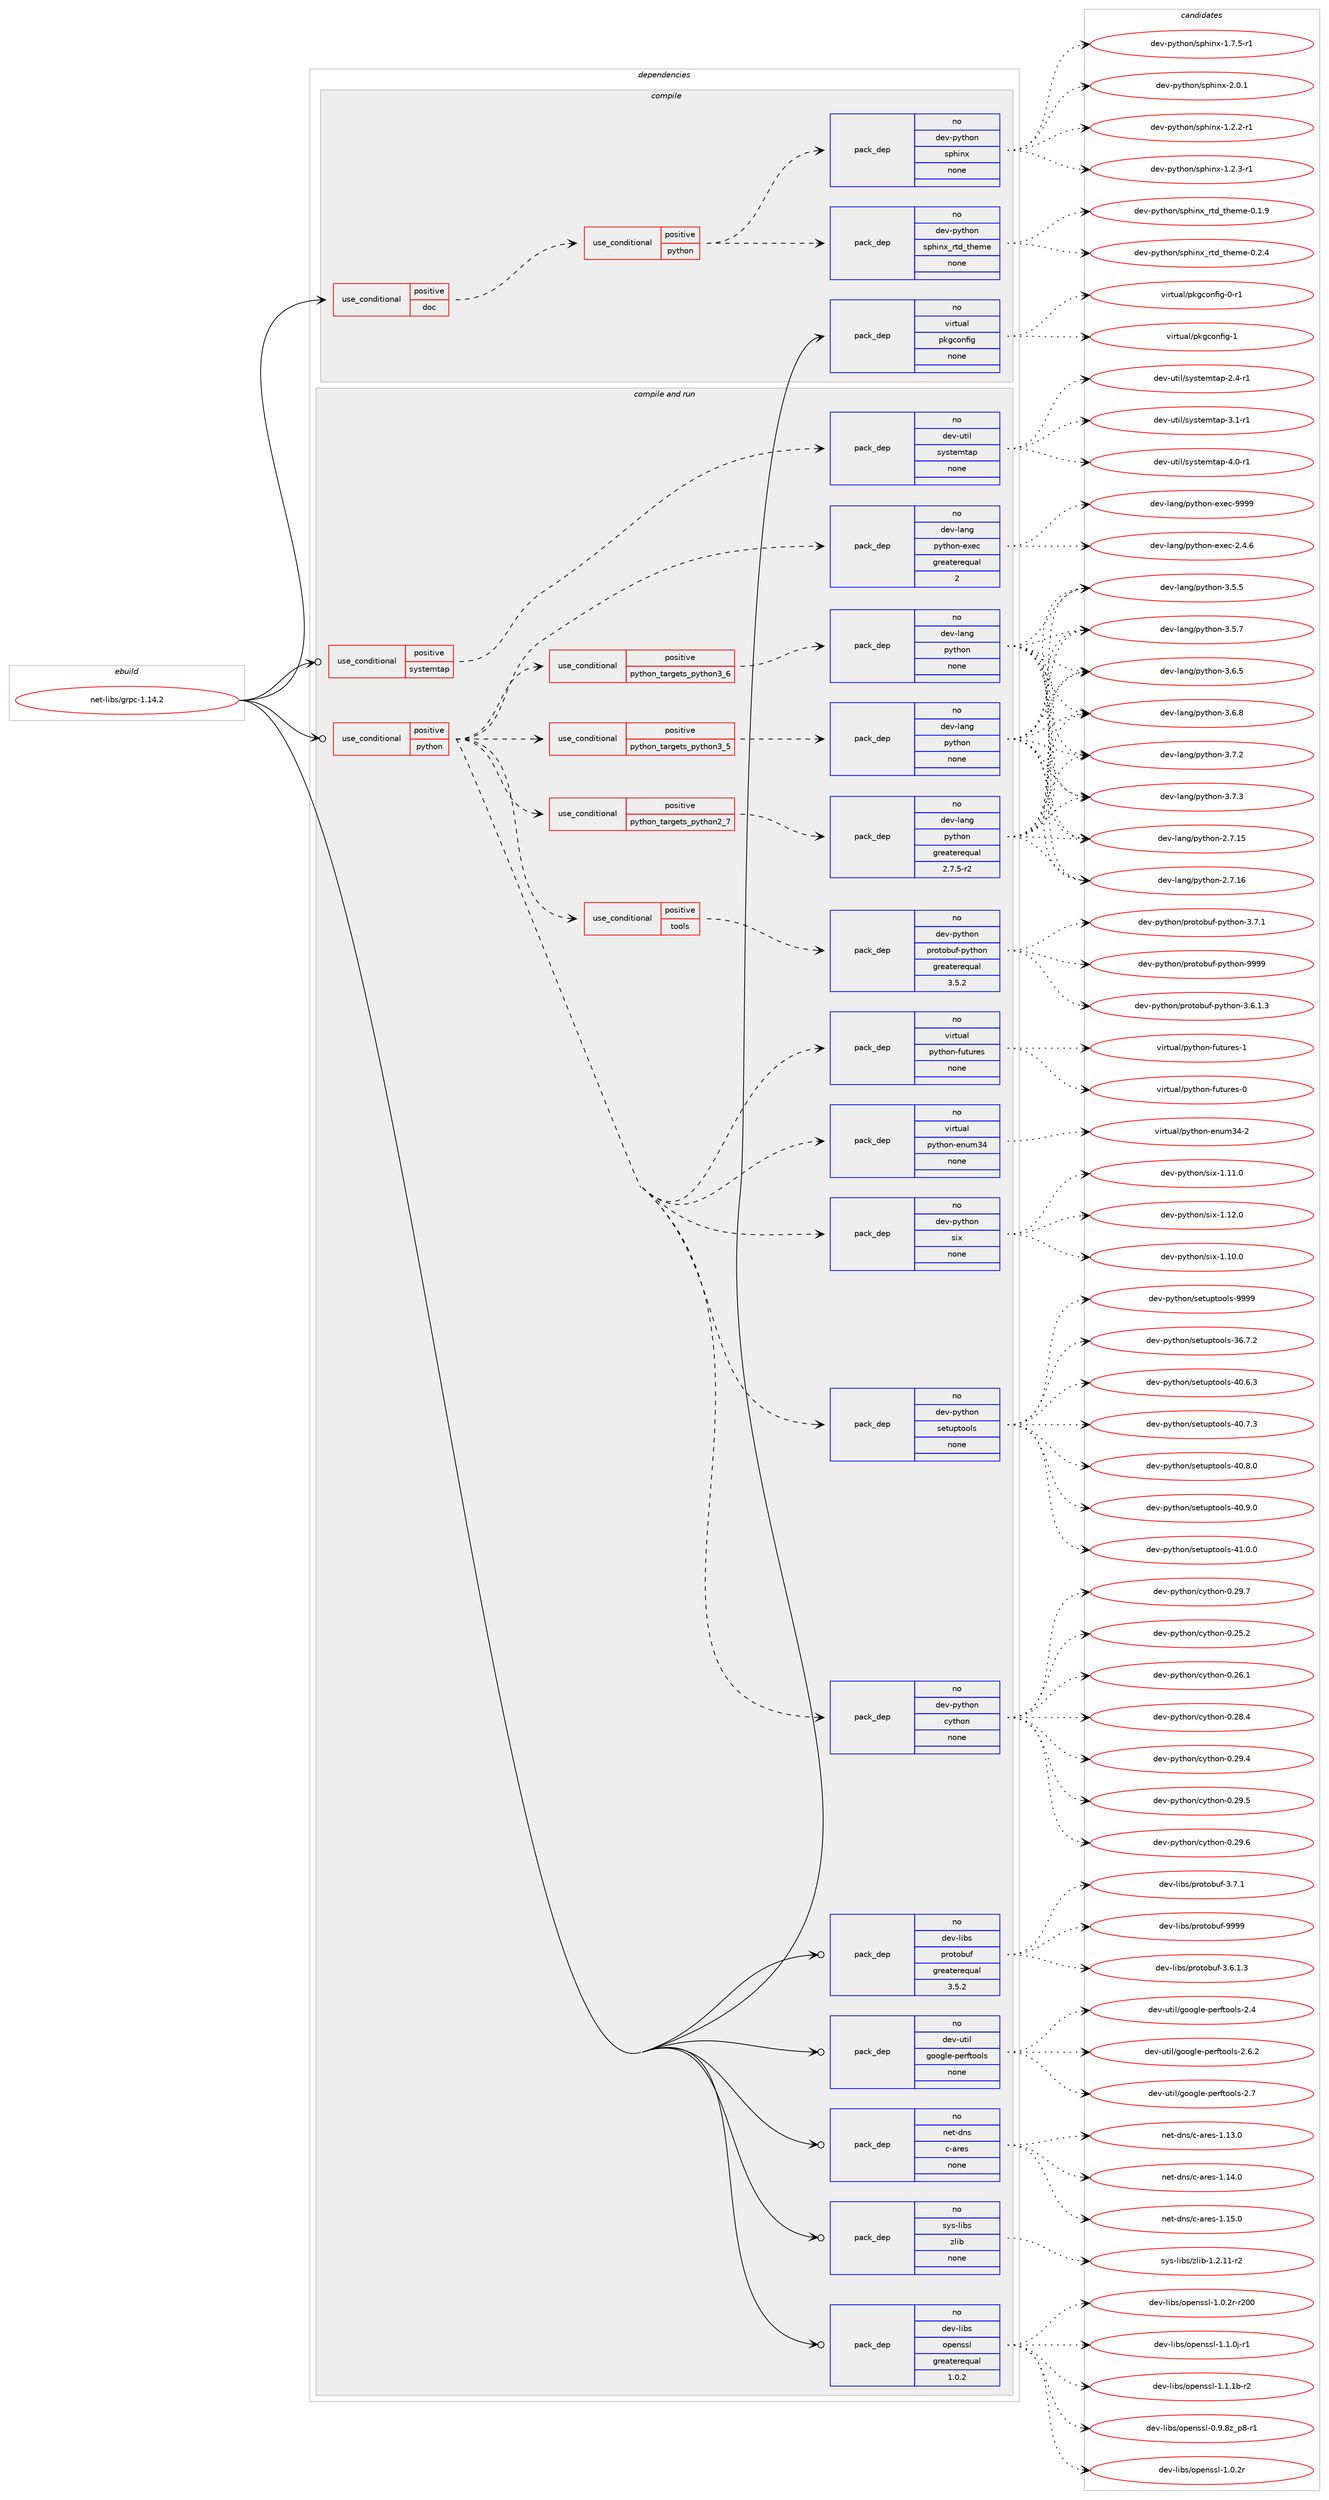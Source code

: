 digraph prolog {

# *************
# Graph options
# *************

newrank=true;
concentrate=true;
compound=true;
graph [rankdir=LR,fontname=Helvetica,fontsize=10,ranksep=1.5];#, ranksep=2.5, nodesep=0.2];
edge  [arrowhead=vee];
node  [fontname=Helvetica,fontsize=10];

# **********
# The ebuild
# **********

subgraph cluster_leftcol {
color=gray;
rank=same;
label=<<i>ebuild</i>>;
id [label="net-libs/grpc-1.14.2", color=red, width=4, href="../net-libs/grpc-1.14.2.svg"];
}

# ****************
# The dependencies
# ****************

subgraph cluster_midcol {
color=gray;
label=<<i>dependencies</i>>;
subgraph cluster_compile {
fillcolor="#eeeeee";
style=filled;
label=<<i>compile</i>>;
subgraph cond522 {
dependency2325 [label=<<TABLE BORDER="0" CELLBORDER="1" CELLSPACING="0" CELLPADDING="4"><TR><TD ROWSPAN="3" CELLPADDING="10">use_conditional</TD></TR><TR><TD>positive</TD></TR><TR><TD>doc</TD></TR></TABLE>>, shape=none, color=red];
subgraph cond523 {
dependency2326 [label=<<TABLE BORDER="0" CELLBORDER="1" CELLSPACING="0" CELLPADDING="4"><TR><TD ROWSPAN="3" CELLPADDING="10">use_conditional</TD></TR><TR><TD>positive</TD></TR><TR><TD>python</TD></TR></TABLE>>, shape=none, color=red];
subgraph pack1765 {
dependency2327 [label=<<TABLE BORDER="0" CELLBORDER="1" CELLSPACING="0" CELLPADDING="4" WIDTH="220"><TR><TD ROWSPAN="6" CELLPADDING="30">pack_dep</TD></TR><TR><TD WIDTH="110">no</TD></TR><TR><TD>dev-python</TD></TR><TR><TD>sphinx</TD></TR><TR><TD>none</TD></TR><TR><TD></TD></TR></TABLE>>, shape=none, color=blue];
}
dependency2326:e -> dependency2327:w [weight=20,style="dashed",arrowhead="vee"];
subgraph pack1766 {
dependency2328 [label=<<TABLE BORDER="0" CELLBORDER="1" CELLSPACING="0" CELLPADDING="4" WIDTH="220"><TR><TD ROWSPAN="6" CELLPADDING="30">pack_dep</TD></TR><TR><TD WIDTH="110">no</TD></TR><TR><TD>dev-python</TD></TR><TR><TD>sphinx_rtd_theme</TD></TR><TR><TD>none</TD></TR><TR><TD></TD></TR></TABLE>>, shape=none, color=blue];
}
dependency2326:e -> dependency2328:w [weight=20,style="dashed",arrowhead="vee"];
}
dependency2325:e -> dependency2326:w [weight=20,style="dashed",arrowhead="vee"];
}
id:e -> dependency2325:w [weight=20,style="solid",arrowhead="vee"];
subgraph pack1767 {
dependency2329 [label=<<TABLE BORDER="0" CELLBORDER="1" CELLSPACING="0" CELLPADDING="4" WIDTH="220"><TR><TD ROWSPAN="6" CELLPADDING="30">pack_dep</TD></TR><TR><TD WIDTH="110">no</TD></TR><TR><TD>virtual</TD></TR><TR><TD>pkgconfig</TD></TR><TR><TD>none</TD></TR><TR><TD></TD></TR></TABLE>>, shape=none, color=blue];
}
id:e -> dependency2329:w [weight=20,style="solid",arrowhead="vee"];
}
subgraph cluster_compileandrun {
fillcolor="#eeeeee";
style=filled;
label=<<i>compile and run</i>>;
subgraph cond524 {
dependency2330 [label=<<TABLE BORDER="0" CELLBORDER="1" CELLSPACING="0" CELLPADDING="4"><TR><TD ROWSPAN="3" CELLPADDING="10">use_conditional</TD></TR><TR><TD>positive</TD></TR><TR><TD>python</TD></TR></TABLE>>, shape=none, color=red];
subgraph cond525 {
dependency2331 [label=<<TABLE BORDER="0" CELLBORDER="1" CELLSPACING="0" CELLPADDING="4"><TR><TD ROWSPAN="3" CELLPADDING="10">use_conditional</TD></TR><TR><TD>positive</TD></TR><TR><TD>python_targets_python2_7</TD></TR></TABLE>>, shape=none, color=red];
subgraph pack1768 {
dependency2332 [label=<<TABLE BORDER="0" CELLBORDER="1" CELLSPACING="0" CELLPADDING="4" WIDTH="220"><TR><TD ROWSPAN="6" CELLPADDING="30">pack_dep</TD></TR><TR><TD WIDTH="110">no</TD></TR><TR><TD>dev-lang</TD></TR><TR><TD>python</TD></TR><TR><TD>greaterequal</TD></TR><TR><TD>2.7.5-r2</TD></TR></TABLE>>, shape=none, color=blue];
}
dependency2331:e -> dependency2332:w [weight=20,style="dashed",arrowhead="vee"];
}
dependency2330:e -> dependency2331:w [weight=20,style="dashed",arrowhead="vee"];
subgraph cond526 {
dependency2333 [label=<<TABLE BORDER="0" CELLBORDER="1" CELLSPACING="0" CELLPADDING="4"><TR><TD ROWSPAN="3" CELLPADDING="10">use_conditional</TD></TR><TR><TD>positive</TD></TR><TR><TD>python_targets_python3_5</TD></TR></TABLE>>, shape=none, color=red];
subgraph pack1769 {
dependency2334 [label=<<TABLE BORDER="0" CELLBORDER="1" CELLSPACING="0" CELLPADDING="4" WIDTH="220"><TR><TD ROWSPAN="6" CELLPADDING="30">pack_dep</TD></TR><TR><TD WIDTH="110">no</TD></TR><TR><TD>dev-lang</TD></TR><TR><TD>python</TD></TR><TR><TD>none</TD></TR><TR><TD></TD></TR></TABLE>>, shape=none, color=blue];
}
dependency2333:e -> dependency2334:w [weight=20,style="dashed",arrowhead="vee"];
}
dependency2330:e -> dependency2333:w [weight=20,style="dashed",arrowhead="vee"];
subgraph cond527 {
dependency2335 [label=<<TABLE BORDER="0" CELLBORDER="1" CELLSPACING="0" CELLPADDING="4"><TR><TD ROWSPAN="3" CELLPADDING="10">use_conditional</TD></TR><TR><TD>positive</TD></TR><TR><TD>python_targets_python3_6</TD></TR></TABLE>>, shape=none, color=red];
subgraph pack1770 {
dependency2336 [label=<<TABLE BORDER="0" CELLBORDER="1" CELLSPACING="0" CELLPADDING="4" WIDTH="220"><TR><TD ROWSPAN="6" CELLPADDING="30">pack_dep</TD></TR><TR><TD WIDTH="110">no</TD></TR><TR><TD>dev-lang</TD></TR><TR><TD>python</TD></TR><TR><TD>none</TD></TR><TR><TD></TD></TR></TABLE>>, shape=none, color=blue];
}
dependency2335:e -> dependency2336:w [weight=20,style="dashed",arrowhead="vee"];
}
dependency2330:e -> dependency2335:w [weight=20,style="dashed",arrowhead="vee"];
subgraph pack1771 {
dependency2337 [label=<<TABLE BORDER="0" CELLBORDER="1" CELLSPACING="0" CELLPADDING="4" WIDTH="220"><TR><TD ROWSPAN="6" CELLPADDING="30">pack_dep</TD></TR><TR><TD WIDTH="110">no</TD></TR><TR><TD>dev-lang</TD></TR><TR><TD>python-exec</TD></TR><TR><TD>greaterequal</TD></TR><TR><TD>2</TD></TR></TABLE>>, shape=none, color=blue];
}
dependency2330:e -> dependency2337:w [weight=20,style="dashed",arrowhead="vee"];
subgraph pack1772 {
dependency2338 [label=<<TABLE BORDER="0" CELLBORDER="1" CELLSPACING="0" CELLPADDING="4" WIDTH="220"><TR><TD ROWSPAN="6" CELLPADDING="30">pack_dep</TD></TR><TR><TD WIDTH="110">no</TD></TR><TR><TD>dev-python</TD></TR><TR><TD>cython</TD></TR><TR><TD>none</TD></TR><TR><TD></TD></TR></TABLE>>, shape=none, color=blue];
}
dependency2330:e -> dependency2338:w [weight=20,style="dashed",arrowhead="vee"];
subgraph pack1773 {
dependency2339 [label=<<TABLE BORDER="0" CELLBORDER="1" CELLSPACING="0" CELLPADDING="4" WIDTH="220"><TR><TD ROWSPAN="6" CELLPADDING="30">pack_dep</TD></TR><TR><TD WIDTH="110">no</TD></TR><TR><TD>dev-python</TD></TR><TR><TD>setuptools</TD></TR><TR><TD>none</TD></TR><TR><TD></TD></TR></TABLE>>, shape=none, color=blue];
}
dependency2330:e -> dependency2339:w [weight=20,style="dashed",arrowhead="vee"];
subgraph pack1774 {
dependency2340 [label=<<TABLE BORDER="0" CELLBORDER="1" CELLSPACING="0" CELLPADDING="4" WIDTH="220"><TR><TD ROWSPAN="6" CELLPADDING="30">pack_dep</TD></TR><TR><TD WIDTH="110">no</TD></TR><TR><TD>dev-python</TD></TR><TR><TD>six</TD></TR><TR><TD>none</TD></TR><TR><TD></TD></TR></TABLE>>, shape=none, color=blue];
}
dependency2330:e -> dependency2340:w [weight=20,style="dashed",arrowhead="vee"];
subgraph pack1775 {
dependency2341 [label=<<TABLE BORDER="0" CELLBORDER="1" CELLSPACING="0" CELLPADDING="4" WIDTH="220"><TR><TD ROWSPAN="6" CELLPADDING="30">pack_dep</TD></TR><TR><TD WIDTH="110">no</TD></TR><TR><TD>virtual</TD></TR><TR><TD>python-enum34</TD></TR><TR><TD>none</TD></TR><TR><TD></TD></TR></TABLE>>, shape=none, color=blue];
}
dependency2330:e -> dependency2341:w [weight=20,style="dashed",arrowhead="vee"];
subgraph pack1776 {
dependency2342 [label=<<TABLE BORDER="0" CELLBORDER="1" CELLSPACING="0" CELLPADDING="4" WIDTH="220"><TR><TD ROWSPAN="6" CELLPADDING="30">pack_dep</TD></TR><TR><TD WIDTH="110">no</TD></TR><TR><TD>virtual</TD></TR><TR><TD>python-futures</TD></TR><TR><TD>none</TD></TR><TR><TD></TD></TR></TABLE>>, shape=none, color=blue];
}
dependency2330:e -> dependency2342:w [weight=20,style="dashed",arrowhead="vee"];
subgraph cond528 {
dependency2343 [label=<<TABLE BORDER="0" CELLBORDER="1" CELLSPACING="0" CELLPADDING="4"><TR><TD ROWSPAN="3" CELLPADDING="10">use_conditional</TD></TR><TR><TD>positive</TD></TR><TR><TD>tools</TD></TR></TABLE>>, shape=none, color=red];
subgraph pack1777 {
dependency2344 [label=<<TABLE BORDER="0" CELLBORDER="1" CELLSPACING="0" CELLPADDING="4" WIDTH="220"><TR><TD ROWSPAN="6" CELLPADDING="30">pack_dep</TD></TR><TR><TD WIDTH="110">no</TD></TR><TR><TD>dev-python</TD></TR><TR><TD>protobuf-python</TD></TR><TR><TD>greaterequal</TD></TR><TR><TD>3.5.2</TD></TR></TABLE>>, shape=none, color=blue];
}
dependency2343:e -> dependency2344:w [weight=20,style="dashed",arrowhead="vee"];
}
dependency2330:e -> dependency2343:w [weight=20,style="dashed",arrowhead="vee"];
}
id:e -> dependency2330:w [weight=20,style="solid",arrowhead="odotvee"];
subgraph cond529 {
dependency2345 [label=<<TABLE BORDER="0" CELLBORDER="1" CELLSPACING="0" CELLPADDING="4"><TR><TD ROWSPAN="3" CELLPADDING="10">use_conditional</TD></TR><TR><TD>positive</TD></TR><TR><TD>systemtap</TD></TR></TABLE>>, shape=none, color=red];
subgraph pack1778 {
dependency2346 [label=<<TABLE BORDER="0" CELLBORDER="1" CELLSPACING="0" CELLPADDING="4" WIDTH="220"><TR><TD ROWSPAN="6" CELLPADDING="30">pack_dep</TD></TR><TR><TD WIDTH="110">no</TD></TR><TR><TD>dev-util</TD></TR><TR><TD>systemtap</TD></TR><TR><TD>none</TD></TR><TR><TD></TD></TR></TABLE>>, shape=none, color=blue];
}
dependency2345:e -> dependency2346:w [weight=20,style="dashed",arrowhead="vee"];
}
id:e -> dependency2345:w [weight=20,style="solid",arrowhead="odotvee"];
subgraph pack1779 {
dependency2347 [label=<<TABLE BORDER="0" CELLBORDER="1" CELLSPACING="0" CELLPADDING="4" WIDTH="220"><TR><TD ROWSPAN="6" CELLPADDING="30">pack_dep</TD></TR><TR><TD WIDTH="110">no</TD></TR><TR><TD>dev-libs</TD></TR><TR><TD>openssl</TD></TR><TR><TD>greaterequal</TD></TR><TR><TD>1.0.2</TD></TR></TABLE>>, shape=none, color=blue];
}
id:e -> dependency2347:w [weight=20,style="solid",arrowhead="odotvee"];
subgraph pack1780 {
dependency2348 [label=<<TABLE BORDER="0" CELLBORDER="1" CELLSPACING="0" CELLPADDING="4" WIDTH="220"><TR><TD ROWSPAN="6" CELLPADDING="30">pack_dep</TD></TR><TR><TD WIDTH="110">no</TD></TR><TR><TD>dev-libs</TD></TR><TR><TD>protobuf</TD></TR><TR><TD>greaterequal</TD></TR><TR><TD>3.5.2</TD></TR></TABLE>>, shape=none, color=blue];
}
id:e -> dependency2348:w [weight=20,style="solid",arrowhead="odotvee"];
subgraph pack1781 {
dependency2349 [label=<<TABLE BORDER="0" CELLBORDER="1" CELLSPACING="0" CELLPADDING="4" WIDTH="220"><TR><TD ROWSPAN="6" CELLPADDING="30">pack_dep</TD></TR><TR><TD WIDTH="110">no</TD></TR><TR><TD>dev-util</TD></TR><TR><TD>google-perftools</TD></TR><TR><TD>none</TD></TR><TR><TD></TD></TR></TABLE>>, shape=none, color=blue];
}
id:e -> dependency2349:w [weight=20,style="solid",arrowhead="odotvee"];
subgraph pack1782 {
dependency2350 [label=<<TABLE BORDER="0" CELLBORDER="1" CELLSPACING="0" CELLPADDING="4" WIDTH="220"><TR><TD ROWSPAN="6" CELLPADDING="30">pack_dep</TD></TR><TR><TD WIDTH="110">no</TD></TR><TR><TD>net-dns</TD></TR><TR><TD>c-ares</TD></TR><TR><TD>none</TD></TR><TR><TD></TD></TR></TABLE>>, shape=none, color=blue];
}
id:e -> dependency2350:w [weight=20,style="solid",arrowhead="odotvee"];
subgraph pack1783 {
dependency2351 [label=<<TABLE BORDER="0" CELLBORDER="1" CELLSPACING="0" CELLPADDING="4" WIDTH="220"><TR><TD ROWSPAN="6" CELLPADDING="30">pack_dep</TD></TR><TR><TD WIDTH="110">no</TD></TR><TR><TD>sys-libs</TD></TR><TR><TD>zlib</TD></TR><TR><TD>none</TD></TR><TR><TD></TD></TR></TABLE>>, shape=none, color=blue];
}
id:e -> dependency2351:w [weight=20,style="solid",arrowhead="odotvee"];
}
subgraph cluster_run {
fillcolor="#eeeeee";
style=filled;
label=<<i>run</i>>;
}
}

# **************
# The candidates
# **************

subgraph cluster_choices {
rank=same;
color=gray;
label=<<i>candidates</i>>;

subgraph choice1765 {
color=black;
nodesep=1;
choice10010111845112121116104111110471151121041051101204549465046504511449 [label="dev-python/sphinx-1.2.2-r1", color=red, width=4,href="../dev-python/sphinx-1.2.2-r1.svg"];
choice10010111845112121116104111110471151121041051101204549465046514511449 [label="dev-python/sphinx-1.2.3-r1", color=red, width=4,href="../dev-python/sphinx-1.2.3-r1.svg"];
choice10010111845112121116104111110471151121041051101204549465546534511449 [label="dev-python/sphinx-1.7.5-r1", color=red, width=4,href="../dev-python/sphinx-1.7.5-r1.svg"];
choice1001011184511212111610411111047115112104105110120455046484649 [label="dev-python/sphinx-2.0.1", color=red, width=4,href="../dev-python/sphinx-2.0.1.svg"];
dependency2327:e -> choice10010111845112121116104111110471151121041051101204549465046504511449:w [style=dotted,weight="100"];
dependency2327:e -> choice10010111845112121116104111110471151121041051101204549465046514511449:w [style=dotted,weight="100"];
dependency2327:e -> choice10010111845112121116104111110471151121041051101204549465546534511449:w [style=dotted,weight="100"];
dependency2327:e -> choice1001011184511212111610411111047115112104105110120455046484649:w [style=dotted,weight="100"];
}
subgraph choice1766 {
color=black;
nodesep=1;
choice10010111845112121116104111110471151121041051101209511411610095116104101109101454846494657 [label="dev-python/sphinx_rtd_theme-0.1.9", color=red, width=4,href="../dev-python/sphinx_rtd_theme-0.1.9.svg"];
choice10010111845112121116104111110471151121041051101209511411610095116104101109101454846504652 [label="dev-python/sphinx_rtd_theme-0.2.4", color=red, width=4,href="../dev-python/sphinx_rtd_theme-0.2.4.svg"];
dependency2328:e -> choice10010111845112121116104111110471151121041051101209511411610095116104101109101454846494657:w [style=dotted,weight="100"];
dependency2328:e -> choice10010111845112121116104111110471151121041051101209511411610095116104101109101454846504652:w [style=dotted,weight="100"];
}
subgraph choice1767 {
color=black;
nodesep=1;
choice11810511411611797108471121071039911111010210510345484511449 [label="virtual/pkgconfig-0-r1", color=red, width=4,href="../virtual/pkgconfig-0-r1.svg"];
choice1181051141161179710847112107103991111101021051034549 [label="virtual/pkgconfig-1", color=red, width=4,href="../virtual/pkgconfig-1.svg"];
dependency2329:e -> choice11810511411611797108471121071039911111010210510345484511449:w [style=dotted,weight="100"];
dependency2329:e -> choice1181051141161179710847112107103991111101021051034549:w [style=dotted,weight="100"];
}
subgraph choice1768 {
color=black;
nodesep=1;
choice10010111845108971101034711212111610411111045504655464953 [label="dev-lang/python-2.7.15", color=red, width=4,href="../dev-lang/python-2.7.15.svg"];
choice10010111845108971101034711212111610411111045504655464954 [label="dev-lang/python-2.7.16", color=red, width=4,href="../dev-lang/python-2.7.16.svg"];
choice100101118451089711010347112121116104111110455146534653 [label="dev-lang/python-3.5.5", color=red, width=4,href="../dev-lang/python-3.5.5.svg"];
choice100101118451089711010347112121116104111110455146534655 [label="dev-lang/python-3.5.7", color=red, width=4,href="../dev-lang/python-3.5.7.svg"];
choice100101118451089711010347112121116104111110455146544653 [label="dev-lang/python-3.6.5", color=red, width=4,href="../dev-lang/python-3.6.5.svg"];
choice100101118451089711010347112121116104111110455146544656 [label="dev-lang/python-3.6.8", color=red, width=4,href="../dev-lang/python-3.6.8.svg"];
choice100101118451089711010347112121116104111110455146554650 [label="dev-lang/python-3.7.2", color=red, width=4,href="../dev-lang/python-3.7.2.svg"];
choice100101118451089711010347112121116104111110455146554651 [label="dev-lang/python-3.7.3", color=red, width=4,href="../dev-lang/python-3.7.3.svg"];
dependency2332:e -> choice10010111845108971101034711212111610411111045504655464953:w [style=dotted,weight="100"];
dependency2332:e -> choice10010111845108971101034711212111610411111045504655464954:w [style=dotted,weight="100"];
dependency2332:e -> choice100101118451089711010347112121116104111110455146534653:w [style=dotted,weight="100"];
dependency2332:e -> choice100101118451089711010347112121116104111110455146534655:w [style=dotted,weight="100"];
dependency2332:e -> choice100101118451089711010347112121116104111110455146544653:w [style=dotted,weight="100"];
dependency2332:e -> choice100101118451089711010347112121116104111110455146544656:w [style=dotted,weight="100"];
dependency2332:e -> choice100101118451089711010347112121116104111110455146554650:w [style=dotted,weight="100"];
dependency2332:e -> choice100101118451089711010347112121116104111110455146554651:w [style=dotted,weight="100"];
}
subgraph choice1769 {
color=black;
nodesep=1;
choice10010111845108971101034711212111610411111045504655464953 [label="dev-lang/python-2.7.15", color=red, width=4,href="../dev-lang/python-2.7.15.svg"];
choice10010111845108971101034711212111610411111045504655464954 [label="dev-lang/python-2.7.16", color=red, width=4,href="../dev-lang/python-2.7.16.svg"];
choice100101118451089711010347112121116104111110455146534653 [label="dev-lang/python-3.5.5", color=red, width=4,href="../dev-lang/python-3.5.5.svg"];
choice100101118451089711010347112121116104111110455146534655 [label="dev-lang/python-3.5.7", color=red, width=4,href="../dev-lang/python-3.5.7.svg"];
choice100101118451089711010347112121116104111110455146544653 [label="dev-lang/python-3.6.5", color=red, width=4,href="../dev-lang/python-3.6.5.svg"];
choice100101118451089711010347112121116104111110455146544656 [label="dev-lang/python-3.6.8", color=red, width=4,href="../dev-lang/python-3.6.8.svg"];
choice100101118451089711010347112121116104111110455146554650 [label="dev-lang/python-3.7.2", color=red, width=4,href="../dev-lang/python-3.7.2.svg"];
choice100101118451089711010347112121116104111110455146554651 [label="dev-lang/python-3.7.3", color=red, width=4,href="../dev-lang/python-3.7.3.svg"];
dependency2334:e -> choice10010111845108971101034711212111610411111045504655464953:w [style=dotted,weight="100"];
dependency2334:e -> choice10010111845108971101034711212111610411111045504655464954:w [style=dotted,weight="100"];
dependency2334:e -> choice100101118451089711010347112121116104111110455146534653:w [style=dotted,weight="100"];
dependency2334:e -> choice100101118451089711010347112121116104111110455146534655:w [style=dotted,weight="100"];
dependency2334:e -> choice100101118451089711010347112121116104111110455146544653:w [style=dotted,weight="100"];
dependency2334:e -> choice100101118451089711010347112121116104111110455146544656:w [style=dotted,weight="100"];
dependency2334:e -> choice100101118451089711010347112121116104111110455146554650:w [style=dotted,weight="100"];
dependency2334:e -> choice100101118451089711010347112121116104111110455146554651:w [style=dotted,weight="100"];
}
subgraph choice1770 {
color=black;
nodesep=1;
choice10010111845108971101034711212111610411111045504655464953 [label="dev-lang/python-2.7.15", color=red, width=4,href="../dev-lang/python-2.7.15.svg"];
choice10010111845108971101034711212111610411111045504655464954 [label="dev-lang/python-2.7.16", color=red, width=4,href="../dev-lang/python-2.7.16.svg"];
choice100101118451089711010347112121116104111110455146534653 [label="dev-lang/python-3.5.5", color=red, width=4,href="../dev-lang/python-3.5.5.svg"];
choice100101118451089711010347112121116104111110455146534655 [label="dev-lang/python-3.5.7", color=red, width=4,href="../dev-lang/python-3.5.7.svg"];
choice100101118451089711010347112121116104111110455146544653 [label="dev-lang/python-3.6.5", color=red, width=4,href="../dev-lang/python-3.6.5.svg"];
choice100101118451089711010347112121116104111110455146544656 [label="dev-lang/python-3.6.8", color=red, width=4,href="../dev-lang/python-3.6.8.svg"];
choice100101118451089711010347112121116104111110455146554650 [label="dev-lang/python-3.7.2", color=red, width=4,href="../dev-lang/python-3.7.2.svg"];
choice100101118451089711010347112121116104111110455146554651 [label="dev-lang/python-3.7.3", color=red, width=4,href="../dev-lang/python-3.7.3.svg"];
dependency2336:e -> choice10010111845108971101034711212111610411111045504655464953:w [style=dotted,weight="100"];
dependency2336:e -> choice10010111845108971101034711212111610411111045504655464954:w [style=dotted,weight="100"];
dependency2336:e -> choice100101118451089711010347112121116104111110455146534653:w [style=dotted,weight="100"];
dependency2336:e -> choice100101118451089711010347112121116104111110455146534655:w [style=dotted,weight="100"];
dependency2336:e -> choice100101118451089711010347112121116104111110455146544653:w [style=dotted,weight="100"];
dependency2336:e -> choice100101118451089711010347112121116104111110455146544656:w [style=dotted,weight="100"];
dependency2336:e -> choice100101118451089711010347112121116104111110455146554650:w [style=dotted,weight="100"];
dependency2336:e -> choice100101118451089711010347112121116104111110455146554651:w [style=dotted,weight="100"];
}
subgraph choice1771 {
color=black;
nodesep=1;
choice1001011184510897110103471121211161041111104510112010199455046524654 [label="dev-lang/python-exec-2.4.6", color=red, width=4,href="../dev-lang/python-exec-2.4.6.svg"];
choice10010111845108971101034711212111610411111045101120101994557575757 [label="dev-lang/python-exec-9999", color=red, width=4,href="../dev-lang/python-exec-9999.svg"];
dependency2337:e -> choice1001011184510897110103471121211161041111104510112010199455046524654:w [style=dotted,weight="100"];
dependency2337:e -> choice10010111845108971101034711212111610411111045101120101994557575757:w [style=dotted,weight="100"];
}
subgraph choice1772 {
color=black;
nodesep=1;
choice10010111845112121116104111110479912111610411111045484650534650 [label="dev-python/cython-0.25.2", color=red, width=4,href="../dev-python/cython-0.25.2.svg"];
choice10010111845112121116104111110479912111610411111045484650544649 [label="dev-python/cython-0.26.1", color=red, width=4,href="../dev-python/cython-0.26.1.svg"];
choice10010111845112121116104111110479912111610411111045484650564652 [label="dev-python/cython-0.28.4", color=red, width=4,href="../dev-python/cython-0.28.4.svg"];
choice10010111845112121116104111110479912111610411111045484650574652 [label="dev-python/cython-0.29.4", color=red, width=4,href="../dev-python/cython-0.29.4.svg"];
choice10010111845112121116104111110479912111610411111045484650574653 [label="dev-python/cython-0.29.5", color=red, width=4,href="../dev-python/cython-0.29.5.svg"];
choice10010111845112121116104111110479912111610411111045484650574654 [label="dev-python/cython-0.29.6", color=red, width=4,href="../dev-python/cython-0.29.6.svg"];
choice10010111845112121116104111110479912111610411111045484650574655 [label="dev-python/cython-0.29.7", color=red, width=4,href="../dev-python/cython-0.29.7.svg"];
dependency2338:e -> choice10010111845112121116104111110479912111610411111045484650534650:w [style=dotted,weight="100"];
dependency2338:e -> choice10010111845112121116104111110479912111610411111045484650544649:w [style=dotted,weight="100"];
dependency2338:e -> choice10010111845112121116104111110479912111610411111045484650564652:w [style=dotted,weight="100"];
dependency2338:e -> choice10010111845112121116104111110479912111610411111045484650574652:w [style=dotted,weight="100"];
dependency2338:e -> choice10010111845112121116104111110479912111610411111045484650574653:w [style=dotted,weight="100"];
dependency2338:e -> choice10010111845112121116104111110479912111610411111045484650574654:w [style=dotted,weight="100"];
dependency2338:e -> choice10010111845112121116104111110479912111610411111045484650574655:w [style=dotted,weight="100"];
}
subgraph choice1773 {
color=black;
nodesep=1;
choice100101118451121211161041111104711510111611711211611111110811545515446554650 [label="dev-python/setuptools-36.7.2", color=red, width=4,href="../dev-python/setuptools-36.7.2.svg"];
choice100101118451121211161041111104711510111611711211611111110811545524846544651 [label="dev-python/setuptools-40.6.3", color=red, width=4,href="../dev-python/setuptools-40.6.3.svg"];
choice100101118451121211161041111104711510111611711211611111110811545524846554651 [label="dev-python/setuptools-40.7.3", color=red, width=4,href="../dev-python/setuptools-40.7.3.svg"];
choice100101118451121211161041111104711510111611711211611111110811545524846564648 [label="dev-python/setuptools-40.8.0", color=red, width=4,href="../dev-python/setuptools-40.8.0.svg"];
choice100101118451121211161041111104711510111611711211611111110811545524846574648 [label="dev-python/setuptools-40.9.0", color=red, width=4,href="../dev-python/setuptools-40.9.0.svg"];
choice100101118451121211161041111104711510111611711211611111110811545524946484648 [label="dev-python/setuptools-41.0.0", color=red, width=4,href="../dev-python/setuptools-41.0.0.svg"];
choice10010111845112121116104111110471151011161171121161111111081154557575757 [label="dev-python/setuptools-9999", color=red, width=4,href="../dev-python/setuptools-9999.svg"];
dependency2339:e -> choice100101118451121211161041111104711510111611711211611111110811545515446554650:w [style=dotted,weight="100"];
dependency2339:e -> choice100101118451121211161041111104711510111611711211611111110811545524846544651:w [style=dotted,weight="100"];
dependency2339:e -> choice100101118451121211161041111104711510111611711211611111110811545524846554651:w [style=dotted,weight="100"];
dependency2339:e -> choice100101118451121211161041111104711510111611711211611111110811545524846564648:w [style=dotted,weight="100"];
dependency2339:e -> choice100101118451121211161041111104711510111611711211611111110811545524846574648:w [style=dotted,weight="100"];
dependency2339:e -> choice100101118451121211161041111104711510111611711211611111110811545524946484648:w [style=dotted,weight="100"];
dependency2339:e -> choice10010111845112121116104111110471151011161171121161111111081154557575757:w [style=dotted,weight="100"];
}
subgraph choice1774 {
color=black;
nodesep=1;
choice100101118451121211161041111104711510512045494649484648 [label="dev-python/six-1.10.0", color=red, width=4,href="../dev-python/six-1.10.0.svg"];
choice100101118451121211161041111104711510512045494649494648 [label="dev-python/six-1.11.0", color=red, width=4,href="../dev-python/six-1.11.0.svg"];
choice100101118451121211161041111104711510512045494649504648 [label="dev-python/six-1.12.0", color=red, width=4,href="../dev-python/six-1.12.0.svg"];
dependency2340:e -> choice100101118451121211161041111104711510512045494649484648:w [style=dotted,weight="100"];
dependency2340:e -> choice100101118451121211161041111104711510512045494649494648:w [style=dotted,weight="100"];
dependency2340:e -> choice100101118451121211161041111104711510512045494649504648:w [style=dotted,weight="100"];
}
subgraph choice1775 {
color=black;
nodesep=1;
choice11810511411611797108471121211161041111104510111011710951524550 [label="virtual/python-enum34-2", color=red, width=4,href="../virtual/python-enum34-2.svg"];
dependency2341:e -> choice11810511411611797108471121211161041111104510111011710951524550:w [style=dotted,weight="100"];
}
subgraph choice1776 {
color=black;
nodesep=1;
choice1181051141161179710847112121116104111110451021171161171141011154548 [label="virtual/python-futures-0", color=red, width=4,href="../virtual/python-futures-0.svg"];
choice1181051141161179710847112121116104111110451021171161171141011154549 [label="virtual/python-futures-1", color=red, width=4,href="../virtual/python-futures-1.svg"];
dependency2342:e -> choice1181051141161179710847112121116104111110451021171161171141011154548:w [style=dotted,weight="100"];
dependency2342:e -> choice1181051141161179710847112121116104111110451021171161171141011154549:w [style=dotted,weight="100"];
}
subgraph choice1777 {
color=black;
nodesep=1;
choice100101118451121211161041111104711211411111611198117102451121211161041111104551465446494651 [label="dev-python/protobuf-python-3.6.1.3", color=red, width=4,href="../dev-python/protobuf-python-3.6.1.3.svg"];
choice10010111845112121116104111110471121141111161119811710245112121116104111110455146554649 [label="dev-python/protobuf-python-3.7.1", color=red, width=4,href="../dev-python/protobuf-python-3.7.1.svg"];
choice100101118451121211161041111104711211411111611198117102451121211161041111104557575757 [label="dev-python/protobuf-python-9999", color=red, width=4,href="../dev-python/protobuf-python-9999.svg"];
dependency2344:e -> choice100101118451121211161041111104711211411111611198117102451121211161041111104551465446494651:w [style=dotted,weight="100"];
dependency2344:e -> choice10010111845112121116104111110471121141111161119811710245112121116104111110455146554649:w [style=dotted,weight="100"];
dependency2344:e -> choice100101118451121211161041111104711211411111611198117102451121211161041111104557575757:w [style=dotted,weight="100"];
}
subgraph choice1778 {
color=black;
nodesep=1;
choice100101118451171161051084711512111511610110911697112455046524511449 [label="dev-util/systemtap-2.4-r1", color=red, width=4,href="../dev-util/systemtap-2.4-r1.svg"];
choice100101118451171161051084711512111511610110911697112455146494511449 [label="dev-util/systemtap-3.1-r1", color=red, width=4,href="../dev-util/systemtap-3.1-r1.svg"];
choice100101118451171161051084711512111511610110911697112455246484511449 [label="dev-util/systemtap-4.0-r1", color=red, width=4,href="../dev-util/systemtap-4.0-r1.svg"];
dependency2346:e -> choice100101118451171161051084711512111511610110911697112455046524511449:w [style=dotted,weight="100"];
dependency2346:e -> choice100101118451171161051084711512111511610110911697112455146494511449:w [style=dotted,weight="100"];
dependency2346:e -> choice100101118451171161051084711512111511610110911697112455246484511449:w [style=dotted,weight="100"];
}
subgraph choice1779 {
color=black;
nodesep=1;
choice10010111845108105981154711111210111011511510845484657465612295112564511449 [label="dev-libs/openssl-0.9.8z_p8-r1", color=red, width=4,href="../dev-libs/openssl-0.9.8z_p8-r1.svg"];
choice100101118451081059811547111112101110115115108454946484650114 [label="dev-libs/openssl-1.0.2r", color=red, width=4,href="../dev-libs/openssl-1.0.2r.svg"];
choice10010111845108105981154711111210111011511510845494648465011445114504848 [label="dev-libs/openssl-1.0.2r-r200", color=red, width=4,href="../dev-libs/openssl-1.0.2r-r200.svg"];
choice1001011184510810598115471111121011101151151084549464946481064511449 [label="dev-libs/openssl-1.1.0j-r1", color=red, width=4,href="../dev-libs/openssl-1.1.0j-r1.svg"];
choice100101118451081059811547111112101110115115108454946494649984511450 [label="dev-libs/openssl-1.1.1b-r2", color=red, width=4,href="../dev-libs/openssl-1.1.1b-r2.svg"];
dependency2347:e -> choice10010111845108105981154711111210111011511510845484657465612295112564511449:w [style=dotted,weight="100"];
dependency2347:e -> choice100101118451081059811547111112101110115115108454946484650114:w [style=dotted,weight="100"];
dependency2347:e -> choice10010111845108105981154711111210111011511510845494648465011445114504848:w [style=dotted,weight="100"];
dependency2347:e -> choice1001011184510810598115471111121011101151151084549464946481064511449:w [style=dotted,weight="100"];
dependency2347:e -> choice100101118451081059811547111112101110115115108454946494649984511450:w [style=dotted,weight="100"];
}
subgraph choice1780 {
color=black;
nodesep=1;
choice100101118451081059811547112114111116111981171024551465446494651 [label="dev-libs/protobuf-3.6.1.3", color=red, width=4,href="../dev-libs/protobuf-3.6.1.3.svg"];
choice10010111845108105981154711211411111611198117102455146554649 [label="dev-libs/protobuf-3.7.1", color=red, width=4,href="../dev-libs/protobuf-3.7.1.svg"];
choice100101118451081059811547112114111116111981171024557575757 [label="dev-libs/protobuf-9999", color=red, width=4,href="../dev-libs/protobuf-9999.svg"];
dependency2348:e -> choice100101118451081059811547112114111116111981171024551465446494651:w [style=dotted,weight="100"];
dependency2348:e -> choice10010111845108105981154711211411111611198117102455146554649:w [style=dotted,weight="100"];
dependency2348:e -> choice100101118451081059811547112114111116111981171024557575757:w [style=dotted,weight="100"];
}
subgraph choice1781 {
color=black;
nodesep=1;
choice10010111845117116105108471031111111031081014511210111410211611111110811545504652 [label="dev-util/google-perftools-2.4", color=red, width=4,href="../dev-util/google-perftools-2.4.svg"];
choice100101118451171161051084710311111110310810145112101114102116111111108115455046544650 [label="dev-util/google-perftools-2.6.2", color=red, width=4,href="../dev-util/google-perftools-2.6.2.svg"];
choice10010111845117116105108471031111111031081014511210111410211611111110811545504655 [label="dev-util/google-perftools-2.7", color=red, width=4,href="../dev-util/google-perftools-2.7.svg"];
dependency2349:e -> choice10010111845117116105108471031111111031081014511210111410211611111110811545504652:w [style=dotted,weight="100"];
dependency2349:e -> choice100101118451171161051084710311111110310810145112101114102116111111108115455046544650:w [style=dotted,weight="100"];
dependency2349:e -> choice10010111845117116105108471031111111031081014511210111410211611111110811545504655:w [style=dotted,weight="100"];
}
subgraph choice1782 {
color=black;
nodesep=1;
choice110101116451001101154799459711410111545494649514648 [label="net-dns/c-ares-1.13.0", color=red, width=4,href="../net-dns/c-ares-1.13.0.svg"];
choice110101116451001101154799459711410111545494649524648 [label="net-dns/c-ares-1.14.0", color=red, width=4,href="../net-dns/c-ares-1.14.0.svg"];
choice110101116451001101154799459711410111545494649534648 [label="net-dns/c-ares-1.15.0", color=red, width=4,href="../net-dns/c-ares-1.15.0.svg"];
dependency2350:e -> choice110101116451001101154799459711410111545494649514648:w [style=dotted,weight="100"];
dependency2350:e -> choice110101116451001101154799459711410111545494649524648:w [style=dotted,weight="100"];
dependency2350:e -> choice110101116451001101154799459711410111545494649534648:w [style=dotted,weight="100"];
}
subgraph choice1783 {
color=black;
nodesep=1;
choice11512111545108105981154712210810598454946504649494511450 [label="sys-libs/zlib-1.2.11-r2", color=red, width=4,href="../sys-libs/zlib-1.2.11-r2.svg"];
dependency2351:e -> choice11512111545108105981154712210810598454946504649494511450:w [style=dotted,weight="100"];
}
}

}
